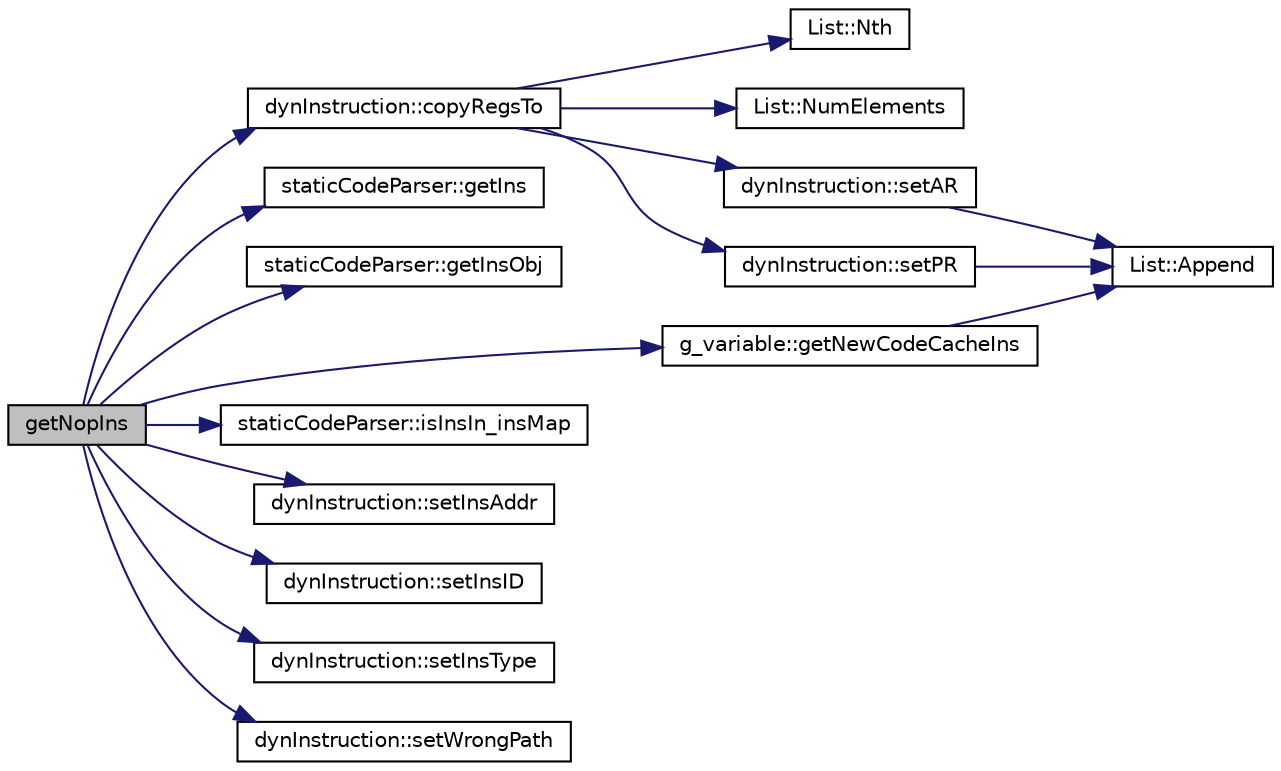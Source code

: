 digraph G
{
  edge [fontname="Helvetica",fontsize="10",labelfontname="Helvetica",labelfontsize="10"];
  node [fontname="Helvetica",fontsize="10",shape=record];
  rankdir=LR;
  Node1 [label="getNopIns",height=0.2,width=0.4,color="black", fillcolor="grey75", style="filled" fontcolor="black"];
  Node1 -> Node2 [color="midnightblue",fontsize="10",style="solid",fontname="Helvetica"];
  Node2 [label="dynInstruction::copyRegsTo",height=0.2,width=0.4,color="black", fillcolor="white", style="filled",URL="$classdynInstruction.html#ad817b69f51a6c82fd7b9a13a9ab1b62e"];
  Node2 -> Node3 [color="midnightblue",fontsize="10",style="solid",fontname="Helvetica"];
  Node3 [label="List::Nth",height=0.2,width=0.4,color="black", fillcolor="white", style="filled",URL="$classList.html#a5eb964816de33c85e1d46658ddf8c6c4"];
  Node2 -> Node4 [color="midnightblue",fontsize="10",style="solid",fontname="Helvetica"];
  Node4 [label="List::NumElements",height=0.2,width=0.4,color="black", fillcolor="white", style="filled",URL="$classList.html#ac2e9d50f703b01bf643fa6ce50837c26"];
  Node2 -> Node5 [color="midnightblue",fontsize="10",style="solid",fontname="Helvetica"];
  Node5 [label="dynInstruction::setAR",height=0.2,width=0.4,color="black", fillcolor="white", style="filled",URL="$classdynInstruction.html#a27b7ba0720a85d516c3885bddf154765"];
  Node5 -> Node6 [color="midnightblue",fontsize="10",style="solid",fontname="Helvetica"];
  Node6 [label="List::Append",height=0.2,width=0.4,color="black", fillcolor="white", style="filled",URL="$classList.html#a473190098e38206d0125b0737245e613"];
  Node2 -> Node7 [color="midnightblue",fontsize="10",style="solid",fontname="Helvetica"];
  Node7 [label="dynInstruction::setPR",height=0.2,width=0.4,color="black", fillcolor="white", style="filled",URL="$classdynInstruction.html#a86ac41fe463dde2aee30a22d8bc243ad"];
  Node7 -> Node6 [color="midnightblue",fontsize="10",style="solid",fontname="Helvetica"];
  Node1 -> Node8 [color="midnightblue",fontsize="10",style="solid",fontname="Helvetica"];
  Node8 [label="staticCodeParser::getIns",height=0.2,width=0.4,color="black", fillcolor="white", style="filled",URL="$classstaticCodeParser.html#aad7f9347c84fad935e5c10e9654b9518"];
  Node1 -> Node9 [color="midnightblue",fontsize="10",style="solid",fontname="Helvetica"];
  Node9 [label="staticCodeParser::getInsObj",height=0.2,width=0.4,color="black", fillcolor="white", style="filled",URL="$classstaticCodeParser.html#a141b5cea134e6e4acae6784d737daa5c"];
  Node1 -> Node10 [color="midnightblue",fontsize="10",style="solid",fontname="Helvetica"];
  Node10 [label="g_variable::getNewCodeCacheIns",height=0.2,width=0.4,color="black", fillcolor="white", style="filled",URL="$structg__variable.html#a8ba648162a8abae37194625703d094c9"];
  Node10 -> Node6 [color="midnightblue",fontsize="10",style="solid",fontname="Helvetica"];
  Node1 -> Node11 [color="midnightblue",fontsize="10",style="solid",fontname="Helvetica"];
  Node11 [label="staticCodeParser::isInsIn_insMap",height=0.2,width=0.4,color="black", fillcolor="white", style="filled",URL="$classstaticCodeParser.html#aec2b31f34e15b47157a752d3259ace92"];
  Node1 -> Node12 [color="midnightblue",fontsize="10",style="solid",fontname="Helvetica"];
  Node12 [label="dynInstruction::setInsAddr",height=0.2,width=0.4,color="black", fillcolor="white", style="filled",URL="$classdynInstruction.html#a0088b0057fb6a8dd41dee05d79387f7c"];
  Node1 -> Node13 [color="midnightblue",fontsize="10",style="solid",fontname="Helvetica"];
  Node13 [label="dynInstruction::setInsID",height=0.2,width=0.4,color="black", fillcolor="white", style="filled",URL="$classdynInstruction.html#a47de890f2ae5bb33e384a7c21a54fbec"];
  Node1 -> Node14 [color="midnightblue",fontsize="10",style="solid",fontname="Helvetica"];
  Node14 [label="dynInstruction::setInsType",height=0.2,width=0.4,color="black", fillcolor="white", style="filled",URL="$classdynInstruction.html#ae7c165e2f688432713ea575b2a5477fe"];
  Node1 -> Node15 [color="midnightblue",fontsize="10",style="solid",fontname="Helvetica"];
  Node15 [label="dynInstruction::setWrongPath",height=0.2,width=0.4,color="black", fillcolor="white", style="filled",URL="$classdynInstruction.html#a794898f3f2f9a99de5f8ca4b8f8999c4"];
}
